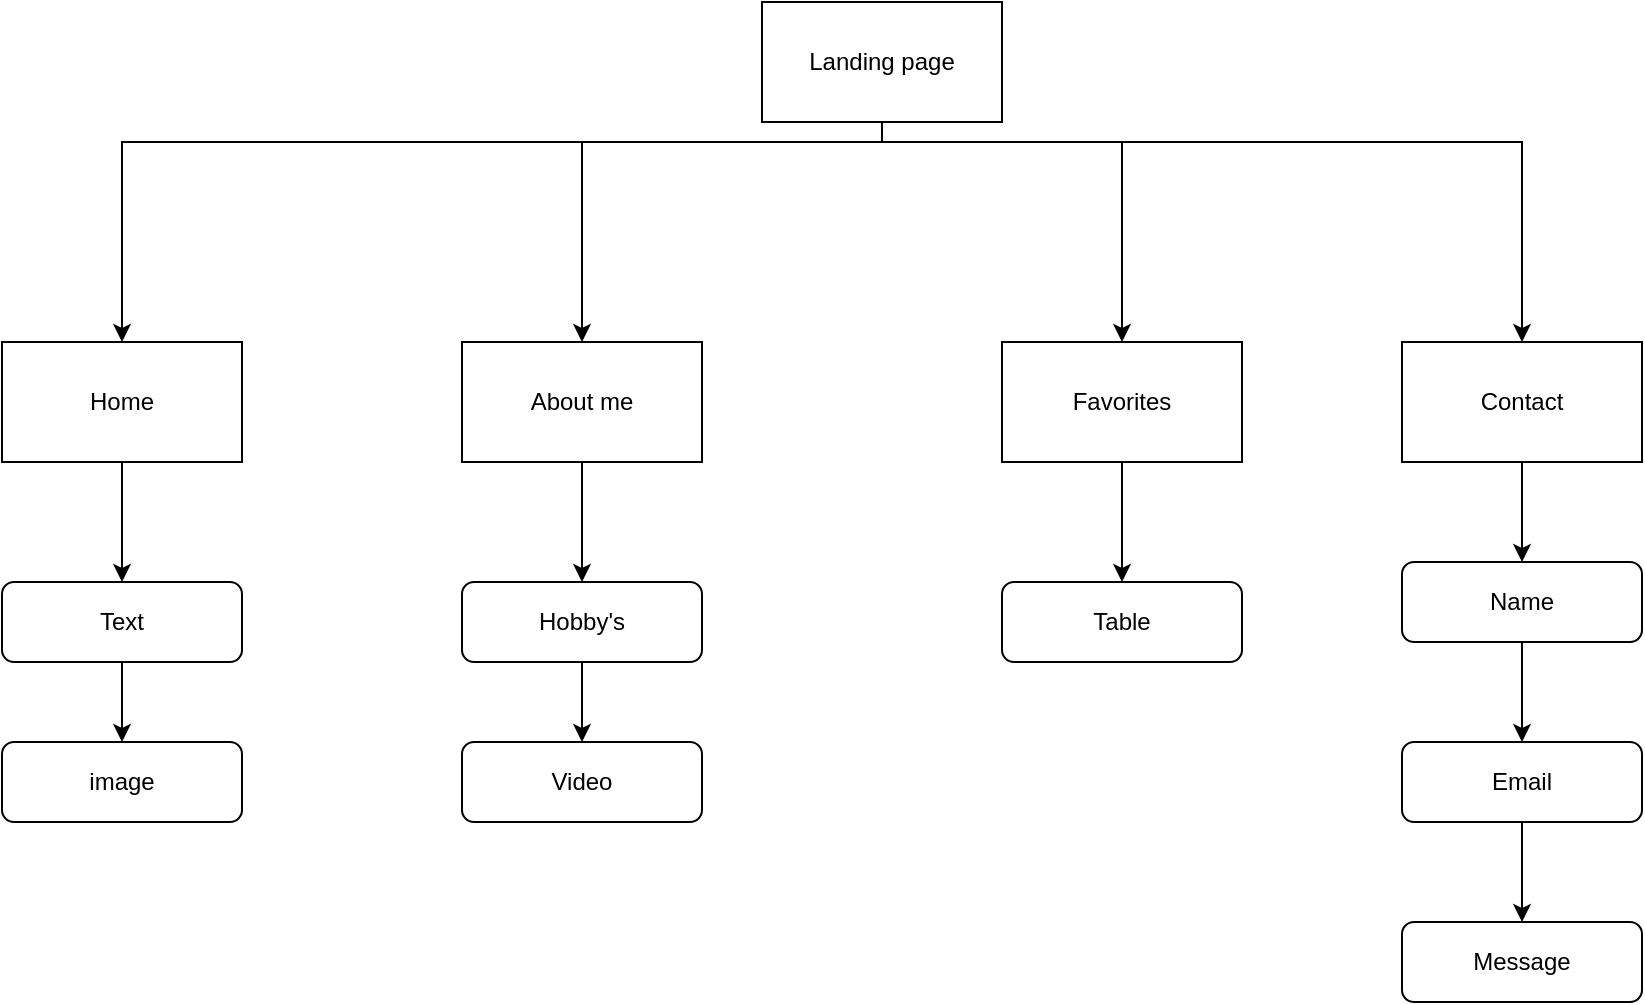 <mxfile version="24.8.4">
  <diagram name="Page-1" id="10a91c8b-09ff-31b1-d368-03940ed4cc9e">
    <mxGraphModel dx="1009" dy="539" grid="1" gridSize="10" guides="1" tooltips="1" connect="1" arrows="1" fold="1" page="1" pageScale="1" pageWidth="1100" pageHeight="850" background="none" math="0" shadow="0">
      <root>
        <mxCell id="0" />
        <mxCell id="1" parent="0" />
        <mxCell id="MgijXI-POI6Xpa1d7Py2-1" value="Landing page" style="rounded=0;whiteSpace=wrap;html=1;" vertex="1" parent="1">
          <mxGeometry x="500" y="110" width="120" height="60" as="geometry" />
        </mxCell>
        <mxCell id="MgijXI-POI6Xpa1d7Py2-12" value="" style="edgeStyle=orthogonalEdgeStyle;rounded=0;orthogonalLoop=1;jettySize=auto;html=1;entryX=0.5;entryY=0;entryDx=0;entryDy=0;" edge="1" parent="1" source="MgijXI-POI6Xpa1d7Py2-1" target="MgijXI-POI6Xpa1d7Py2-6">
          <mxGeometry relative="1" as="geometry">
            <mxPoint x="552" y="200" as="sourcePoint" />
            <mxPoint x="472.84" y="317.2" as="targetPoint" />
            <Array as="points">
              <mxPoint x="560" y="180" />
              <mxPoint x="410" y="180" />
            </Array>
          </mxGeometry>
        </mxCell>
        <mxCell id="MgijXI-POI6Xpa1d7Py2-24" value="" style="edgeStyle=orthogonalEdgeStyle;rounded=0;orthogonalLoop=1;jettySize=auto;html=1;" edge="1" parent="1" source="MgijXI-POI6Xpa1d7Py2-6" target="MgijXI-POI6Xpa1d7Py2-22">
          <mxGeometry relative="1" as="geometry" />
        </mxCell>
        <mxCell id="MgijXI-POI6Xpa1d7Py2-6" value="About me" style="rounded=0;whiteSpace=wrap;html=1;" vertex="1" parent="1">
          <mxGeometry x="350" y="280" width="120" height="60" as="geometry" />
        </mxCell>
        <mxCell id="MgijXI-POI6Xpa1d7Py2-28" value="" style="edgeStyle=orthogonalEdgeStyle;rounded=0;orthogonalLoop=1;jettySize=auto;html=1;" edge="1" parent="1" source="MgijXI-POI6Xpa1d7Py2-7" target="MgijXI-POI6Xpa1d7Py2-26">
          <mxGeometry relative="1" as="geometry" />
        </mxCell>
        <mxCell id="MgijXI-POI6Xpa1d7Py2-7" value="Favorites" style="rounded=0;whiteSpace=wrap;html=1;" vertex="1" parent="1">
          <mxGeometry x="620" y="280" width="120" height="60" as="geometry" />
        </mxCell>
        <mxCell id="MgijXI-POI6Xpa1d7Py2-20" value="" style="edgeStyle=orthogonalEdgeStyle;rounded=0;orthogonalLoop=1;jettySize=auto;html=1;" edge="1" parent="1" source="MgijXI-POI6Xpa1d7Py2-8" target="MgijXI-POI6Xpa1d7Py2-18">
          <mxGeometry relative="1" as="geometry" />
        </mxCell>
        <mxCell id="MgijXI-POI6Xpa1d7Py2-8" value="Home" style="rounded=0;whiteSpace=wrap;html=1;" vertex="1" parent="1">
          <mxGeometry x="120" y="280" width="120" height="60" as="geometry" />
        </mxCell>
        <mxCell id="MgijXI-POI6Xpa1d7Py2-33" value="" style="edgeStyle=orthogonalEdgeStyle;rounded=0;orthogonalLoop=1;jettySize=auto;html=1;" edge="1" parent="1" source="MgijXI-POI6Xpa1d7Py2-10" target="MgijXI-POI6Xpa1d7Py2-30">
          <mxGeometry relative="1" as="geometry" />
        </mxCell>
        <mxCell id="MgijXI-POI6Xpa1d7Py2-10" value="Contact" style="rounded=0;whiteSpace=wrap;html=1;" vertex="1" parent="1">
          <mxGeometry x="820" y="280" width="120" height="60" as="geometry" />
        </mxCell>
        <mxCell id="MgijXI-POI6Xpa1d7Py2-13" value="" style="edgeStyle=orthogonalEdgeStyle;rounded=0;orthogonalLoop=1;jettySize=auto;html=1;entryX=0.5;entryY=0;entryDx=0;entryDy=0;" edge="1" parent="1" source="MgijXI-POI6Xpa1d7Py2-1" target="MgijXI-POI6Xpa1d7Py2-8">
          <mxGeometry relative="1" as="geometry">
            <mxPoint x="570" y="180" as="sourcePoint" />
            <mxPoint x="482.84" y="327.2" as="targetPoint" />
            <Array as="points">
              <mxPoint x="560" y="180" />
              <mxPoint x="180" y="180" />
            </Array>
          </mxGeometry>
        </mxCell>
        <mxCell id="MgijXI-POI6Xpa1d7Py2-14" value="" style="edgeStyle=orthogonalEdgeStyle;rounded=0;orthogonalLoop=1;jettySize=auto;html=1;entryX=0.5;entryY=0;entryDx=0;entryDy=0;exitX=0.5;exitY=1;exitDx=0;exitDy=0;" edge="1" parent="1" source="MgijXI-POI6Xpa1d7Py2-1" target="MgijXI-POI6Xpa1d7Py2-7">
          <mxGeometry relative="1" as="geometry">
            <mxPoint x="578" y="190" as="sourcePoint" />
            <mxPoint x="698" y="300" as="targetPoint" />
            <Array as="points">
              <mxPoint x="560" y="180" />
              <mxPoint x="680" y="180" />
            </Array>
          </mxGeometry>
        </mxCell>
        <mxCell id="MgijXI-POI6Xpa1d7Py2-15" value="" style="edgeStyle=orthogonalEdgeStyle;rounded=0;orthogonalLoop=1;jettySize=auto;html=1;entryX=0.5;entryY=0;entryDx=0;entryDy=0;exitX=0.5;exitY=1;exitDx=0;exitDy=0;" edge="1" parent="1" source="MgijXI-POI6Xpa1d7Py2-1" target="MgijXI-POI6Xpa1d7Py2-10">
          <mxGeometry relative="1" as="geometry">
            <mxPoint x="947.16" y="110" as="sourcePoint" />
            <mxPoint x="860" y="257.2" as="targetPoint" />
            <Array as="points">
              <mxPoint x="560" y="180" />
              <mxPoint x="880" y="180" />
            </Array>
          </mxGeometry>
        </mxCell>
        <mxCell id="MgijXI-POI6Xpa1d7Py2-17" value="image" style="rounded=1;whiteSpace=wrap;html=1;" vertex="1" parent="1">
          <mxGeometry x="120" y="480" width="120" height="40" as="geometry" />
        </mxCell>
        <mxCell id="MgijXI-POI6Xpa1d7Py2-21" value="" style="edgeStyle=orthogonalEdgeStyle;rounded=0;orthogonalLoop=1;jettySize=auto;html=1;" edge="1" parent="1" source="MgijXI-POI6Xpa1d7Py2-18" target="MgijXI-POI6Xpa1d7Py2-17">
          <mxGeometry relative="1" as="geometry" />
        </mxCell>
        <mxCell id="MgijXI-POI6Xpa1d7Py2-18" value="Text" style="rounded=1;whiteSpace=wrap;html=1;" vertex="1" parent="1">
          <mxGeometry x="120" y="400" width="120" height="40" as="geometry" />
        </mxCell>
        <mxCell id="MgijXI-POI6Xpa1d7Py2-25" value="" style="edgeStyle=orthogonalEdgeStyle;rounded=0;orthogonalLoop=1;jettySize=auto;html=1;" edge="1" parent="1" source="MgijXI-POI6Xpa1d7Py2-22" target="MgijXI-POI6Xpa1d7Py2-23">
          <mxGeometry relative="1" as="geometry" />
        </mxCell>
        <mxCell id="MgijXI-POI6Xpa1d7Py2-22" value="Hobby&#39;s" style="rounded=1;whiteSpace=wrap;html=1;" vertex="1" parent="1">
          <mxGeometry x="350" y="400" width="120" height="40" as="geometry" />
        </mxCell>
        <mxCell id="MgijXI-POI6Xpa1d7Py2-23" value="Video" style="rounded=1;whiteSpace=wrap;html=1;" vertex="1" parent="1">
          <mxGeometry x="350" y="480" width="120" height="40" as="geometry" />
        </mxCell>
        <mxCell id="MgijXI-POI6Xpa1d7Py2-26" value="Table" style="rounded=1;whiteSpace=wrap;html=1;" vertex="1" parent="1">
          <mxGeometry x="620" y="400" width="120" height="40" as="geometry" />
        </mxCell>
        <mxCell id="MgijXI-POI6Xpa1d7Py2-34" value="" style="edgeStyle=orthogonalEdgeStyle;rounded=0;orthogonalLoop=1;jettySize=auto;html=1;" edge="1" parent="1" source="MgijXI-POI6Xpa1d7Py2-30" target="MgijXI-POI6Xpa1d7Py2-31">
          <mxGeometry relative="1" as="geometry" />
        </mxCell>
        <mxCell id="MgijXI-POI6Xpa1d7Py2-30" value="Name" style="rounded=1;whiteSpace=wrap;html=1;" vertex="1" parent="1">
          <mxGeometry x="820" y="390" width="120" height="40" as="geometry" />
        </mxCell>
        <mxCell id="MgijXI-POI6Xpa1d7Py2-35" value="" style="edgeStyle=orthogonalEdgeStyle;rounded=0;orthogonalLoop=1;jettySize=auto;html=1;" edge="1" parent="1" source="MgijXI-POI6Xpa1d7Py2-31" target="MgijXI-POI6Xpa1d7Py2-32">
          <mxGeometry relative="1" as="geometry" />
        </mxCell>
        <mxCell id="MgijXI-POI6Xpa1d7Py2-31" value="Email" style="rounded=1;whiteSpace=wrap;html=1;" vertex="1" parent="1">
          <mxGeometry x="820" y="480" width="120" height="40" as="geometry" />
        </mxCell>
        <mxCell id="MgijXI-POI6Xpa1d7Py2-32" value="Message" style="rounded=1;whiteSpace=wrap;html=1;" vertex="1" parent="1">
          <mxGeometry x="820" y="570" width="120" height="40" as="geometry" />
        </mxCell>
      </root>
    </mxGraphModel>
  </diagram>
</mxfile>

